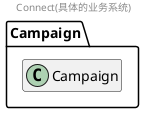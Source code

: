 @startuml
hide empty member

header Connect(具体的业务系统)

package Campaign
{
    class Campaign
    {
        
    }
    
    

}
@enduml